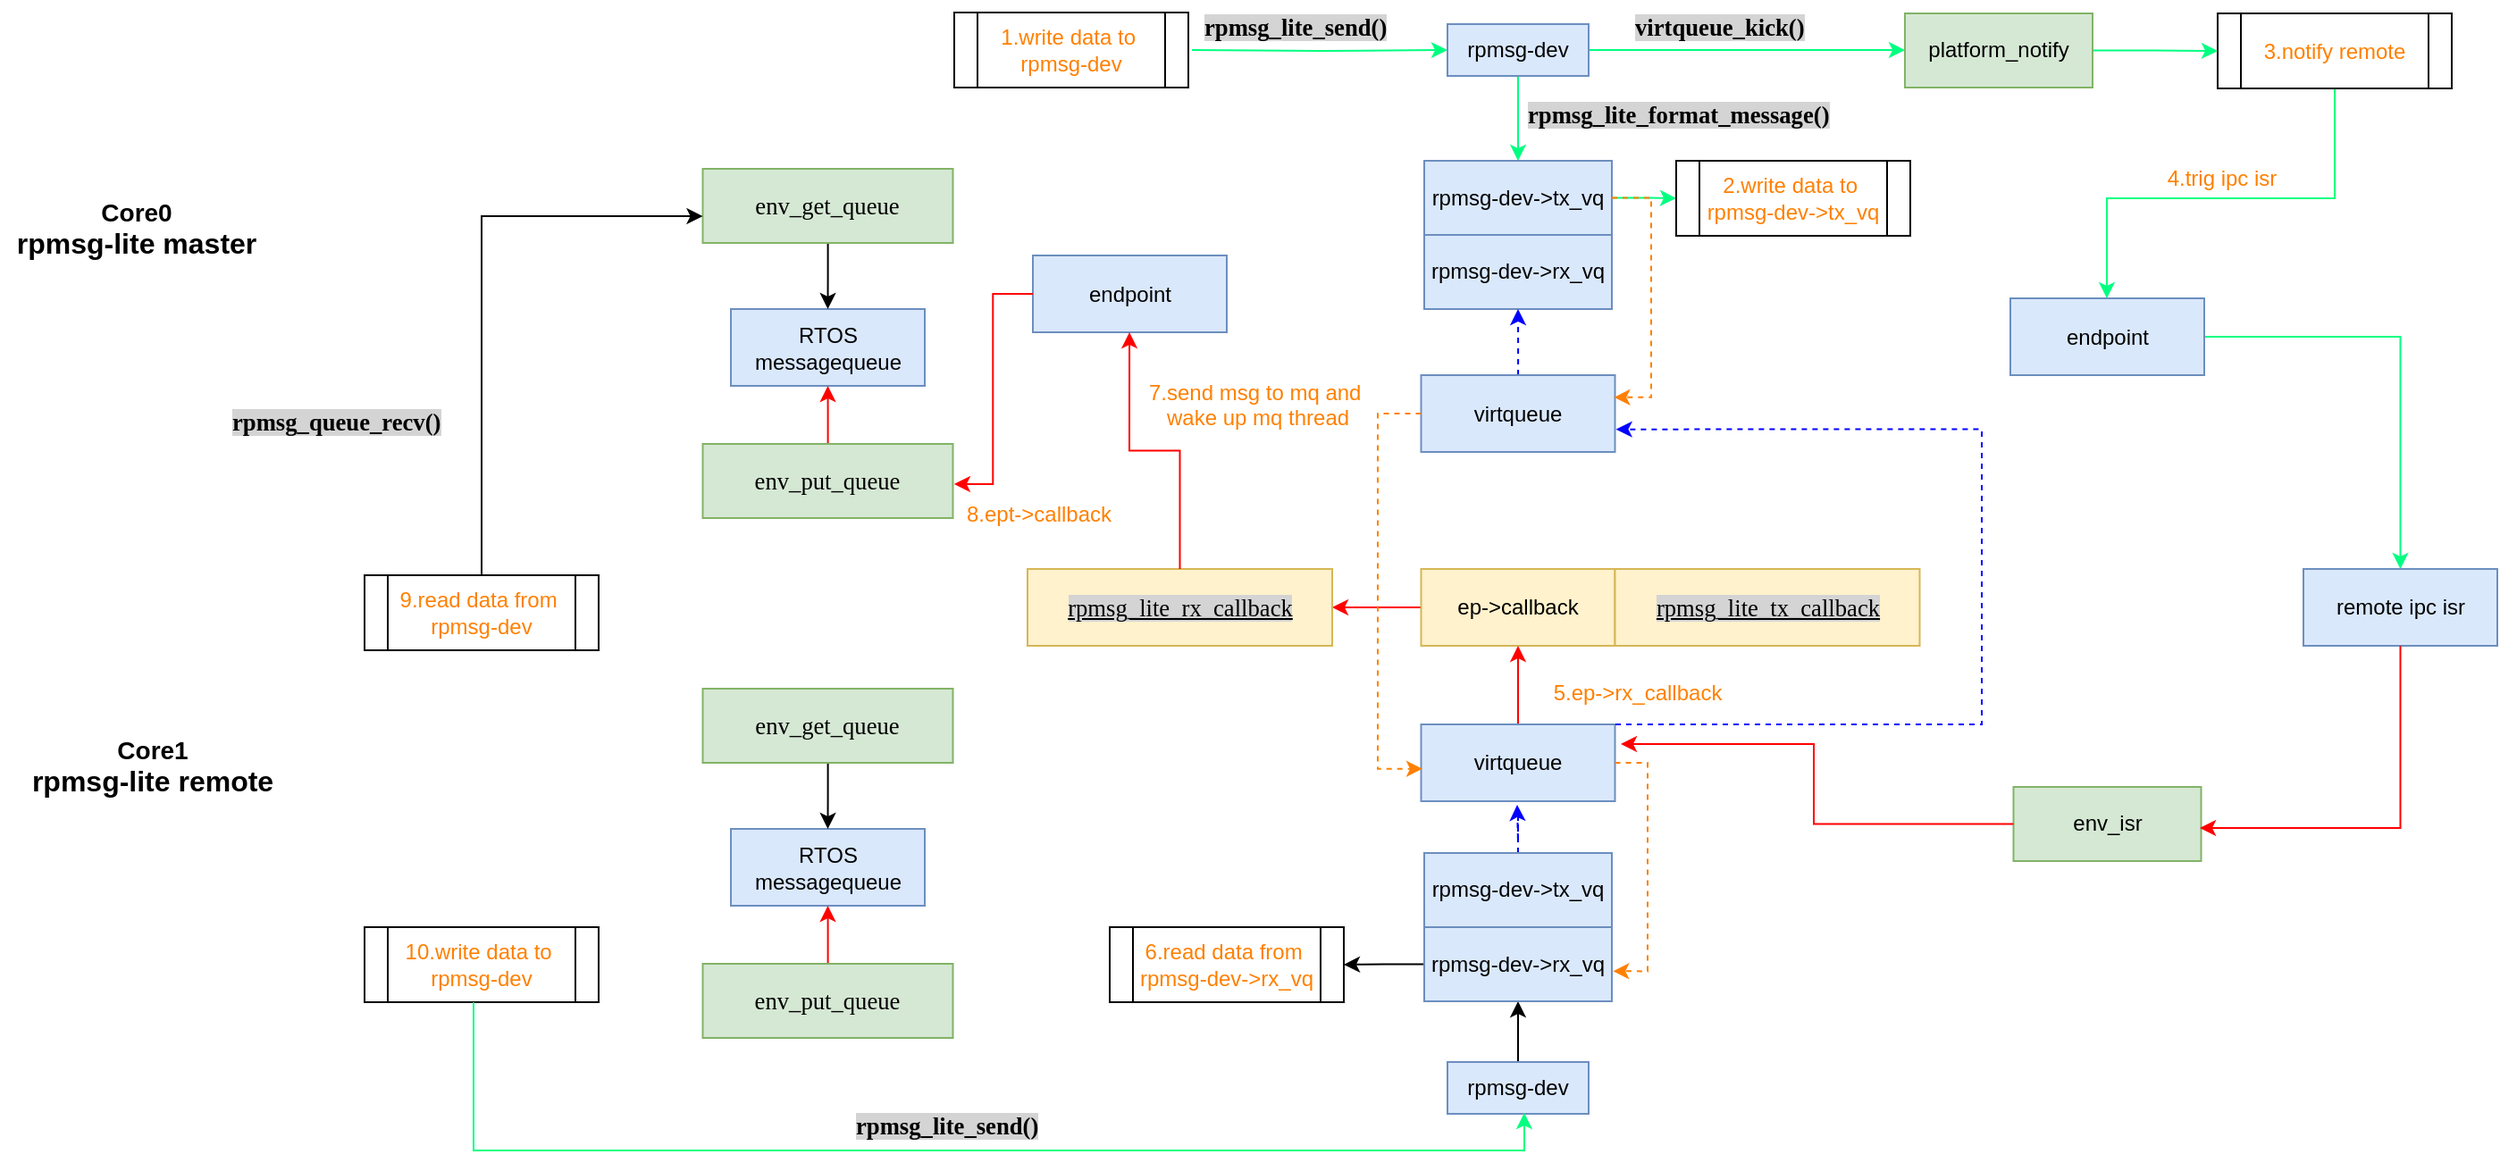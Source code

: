 <mxfile version="27.1.3">
  <diagram name="第 1 页" id="OUOmv2K8jCSlT83V8ajN">
    <mxGraphModel dx="1426" dy="751" grid="0" gridSize="10" guides="1" tooltips="1" connect="0" arrows="1" fold="1" page="1" pageScale="1" pageWidth="3300" pageHeight="4681" background="none" math="0" shadow="0">
      <root>
        <mxCell id="0" />
        <mxCell id="1" parent="0" />
        <mxCell id="ha_QL4AD3pHfb7NoFILa-2" value="&lt;font style=&quot;font-size: 14px;&quot;&gt;&lt;b&gt;Core0&lt;/b&gt;&lt;/font&gt;&lt;div&gt;&lt;font size=&quot;3&quot;&gt;&lt;b&gt;rpmsg-lite master&lt;/b&gt;&lt;/font&gt;&lt;/div&gt;" style="text;html=1;align=center;verticalAlign=middle;resizable=1;points=[];autosize=1;strokeColor=none;fillColor=none;movable=1;rotatable=1;deletable=1;editable=1;locked=0;connectable=1;" parent="1" vertex="1">
          <mxGeometry x="70" y="424.5" width="152" height="48" as="geometry" />
        </mxCell>
        <mxCell id="ha_QL4AD3pHfb7NoFILa-3" value="&lt;font style=&quot;font-size: 14px;&quot;&gt;&lt;b&gt;Core1&lt;/b&gt;&lt;/font&gt;&lt;div&gt;&lt;font size=&quot;3&quot;&gt;&lt;b&gt;rpmsg-lite remote&lt;/b&gt;&lt;/font&gt;&lt;/div&gt;" style="text;html=1;align=center;verticalAlign=middle;resizable=1;points=[];autosize=1;strokeColor=none;fillColor=none;movable=1;rotatable=1;deletable=1;editable=1;locked=0;connectable=1;" parent="1" vertex="1">
          <mxGeometry x="78" y="726" width="153" height="48" as="geometry" />
        </mxCell>
        <mxCell id="ha_QL4AD3pHfb7NoFILa-8" value="" style="edgeStyle=orthogonalEdgeStyle;rounded=0;orthogonalLoop=1;jettySize=auto;html=1;strokeColor=#00FF80;movable=1;resizable=1;rotatable=1;deletable=1;editable=1;locked=0;connectable=1;" parent="1" target="ha_QL4AD3pHfb7NoFILa-7" edge="1">
          <mxGeometry relative="1" as="geometry">
            <mxPoint x="737" y="349" as="sourcePoint" />
          </mxGeometry>
        </mxCell>
        <mxCell id="ha_QL4AD3pHfb7NoFILa-11" value="" style="edgeStyle=orthogonalEdgeStyle;rounded=0;orthogonalLoop=1;jettySize=auto;html=1;strokeColor=#00FF80;movable=1;resizable=1;rotatable=1;deletable=1;editable=1;locked=0;connectable=1;" parent="1" source="ha_QL4AD3pHfb7NoFILa-7" target="ha_QL4AD3pHfb7NoFILa-10" edge="1">
          <mxGeometry relative="1" as="geometry" />
        </mxCell>
        <mxCell id="ha_QL4AD3pHfb7NoFILa-26" style="edgeStyle=orthogonalEdgeStyle;rounded=0;orthogonalLoop=1;jettySize=auto;html=1;strokeColor=#00FF80;movable=1;resizable=1;rotatable=1;deletable=1;editable=1;locked=0;connectable=1;" parent="1" source="ha_QL4AD3pHfb7NoFILa-7" edge="1">
          <mxGeometry relative="1" as="geometry">
            <mxPoint x="1136" y="349" as="targetPoint" />
          </mxGeometry>
        </mxCell>
        <mxCell id="ha_QL4AD3pHfb7NoFILa-7" value="rpmsg-dev" style="whiteSpace=wrap;html=1;fillColor=#dae8fc;strokeColor=#6c8ebf;movable=1;resizable=1;rotatable=1;deletable=1;editable=1;locked=0;connectable=1;" parent="1" vertex="1">
          <mxGeometry x="880" y="334.5" width="79" height="29" as="geometry" />
        </mxCell>
        <mxCell id="ha_QL4AD3pHfb7NoFILa-20" value="" style="edgeStyle=orthogonalEdgeStyle;rounded=0;orthogonalLoop=1;jettySize=auto;html=1;strokeColor=#00FF80;movable=1;resizable=1;rotatable=1;deletable=1;editable=1;locked=0;connectable=1;" parent="1" source="ha_QL4AD3pHfb7NoFILa-10" target="ha_QL4AD3pHfb7NoFILa-19" edge="1">
          <mxGeometry relative="1" as="geometry" />
        </mxCell>
        <mxCell id="ha_QL4AD3pHfb7NoFILa-10" value="rpmsg-dev-&amp;gt;tx_vq" style="whiteSpace=wrap;html=1;fillColor=#dae8fc;strokeColor=#6c8ebf;movable=1;resizable=1;rotatable=1;deletable=1;editable=1;locked=0;connectable=1;" parent="1" vertex="1">
          <mxGeometry x="867" y="411" width="105" height="41.5" as="geometry" />
        </mxCell>
        <mxCell id="ha_QL4AD3pHfb7NoFILa-12" value="&lt;span style=&quot;background-color:#ffffff;padding:0px 0px 0px 2px;&quot;&gt;&lt;span style=&quot;color:#000000;background-color:#ffffff;font-family:&amp;quot;Consolas&amp;quot;;font-size:10pt;white-space:pre;&quot;&gt;&lt;span style=&quot;color:#000000;&quot;&gt;&lt;/span&gt;&lt;span style=&quot;color:#000000;background-color:#d4d4d4;font-weight:bold;&quot;&gt;rpmsg_lite_format_message()&lt;/span&gt;&lt;/span&gt;&lt;/span&gt;" style="text;whiteSpace=wrap;html=1;movable=1;resizable=1;rotatable=1;deletable=1;editable=1;locked=0;connectable=1;" parent="1" vertex="1">
          <mxGeometry x="921.003" y="370.501" width="213" height="38" as="geometry" />
        </mxCell>
        <mxCell id="ha_QL4AD3pHfb7NoFILa-13" value="&lt;span style=&quot;background-color:#ffffff;padding:0px 0px 0px 2px;&quot;&gt;&lt;span style=&quot;color:#000000;background-color:#ffffff;font-family:&amp;quot;Consolas&amp;quot;;font-size:10pt;white-space:pre;&quot;&gt;&lt;span style=&quot;color:#000000;&quot;&gt;&lt;/span&gt;&lt;span style=&quot;color:#000000;background-color:#d4d4d4;font-weight:bold;&quot;&gt;rpmsg_lite_send()&lt;/span&gt;&lt;/span&gt;&lt;/span&gt;" style="text;whiteSpace=wrap;html=1;movable=1;resizable=1;rotatable=1;deletable=1;editable=1;locked=0;connectable=1;" parent="1" vertex="1">
          <mxGeometry x="740.001" y="322.001" width="140" height="38" as="geometry" />
        </mxCell>
        <mxCell id="ha_QL4AD3pHfb7NoFILa-14" value="rpmsg-dev-&amp;gt;rx_vq" style="whiteSpace=wrap;html=1;fillColor=#dae8fc;strokeColor=#6c8ebf;movable=1;resizable=1;rotatable=1;deletable=1;editable=1;locked=0;connectable=1;" parent="1" vertex="1">
          <mxGeometry x="867" y="452.5" width="105" height="41.5" as="geometry" />
        </mxCell>
        <mxCell id="ha_QL4AD3pHfb7NoFILa-19" value="&lt;span style=&quot;text-wrap-mode: nowrap;&quot;&gt;&lt;font color=&quot;#ff8000&quot;&gt;2.write data to&amp;nbsp;&lt;/font&gt;&lt;/span&gt;&lt;div style=&quot;text-wrap-mode: nowrap;&quot;&gt;&lt;font color=&quot;#ff8000&quot;&gt;rpmsg-dev-&amp;gt;tx_vq&lt;/font&gt;&lt;/div&gt;" style="shape=process;whiteSpace=wrap;html=1;backgroundOutline=1;movable=1;resizable=1;rotatable=1;deletable=1;editable=1;locked=0;connectable=1;" parent="1" vertex="1">
          <mxGeometry x="1008" y="411" width="131" height="42" as="geometry" />
        </mxCell>
        <mxCell id="ha_QL4AD3pHfb7NoFILa-21" value="&lt;font color=&quot;#ff8000&quot;&gt;1.write data to&amp;nbsp;&lt;/font&gt;&lt;div&gt;&lt;font color=&quot;#ff8000&quot;&gt;rpmsg-dev&lt;/font&gt;&lt;/div&gt;" style="shape=process;whiteSpace=wrap;html=1;backgroundOutline=1;movable=1;resizable=1;rotatable=1;deletable=1;editable=1;locked=0;connectable=1;" parent="1" vertex="1">
          <mxGeometry x="604" y="328" width="131" height="42" as="geometry" />
        </mxCell>
        <mxCell id="ha_QL4AD3pHfb7NoFILa-22" value="&lt;span style=&quot;background-color:#ffffff;padding:0px 0px 0px 2px;&quot;&gt;&lt;span style=&quot;color:#000000;background-color:#ffffff;font-family:&amp;quot;Consolas&amp;quot;;font-size:10pt;white-space:pre;&quot;&gt;&lt;b&gt;&lt;span style=&quot;color:#000000;&quot;&gt;&lt;/span&gt;&lt;span style=&quot;color:#000000;background-color:#d4d4d4;&quot;&gt;virtqueue_kick()&lt;/span&gt;&lt;/b&gt;&lt;/span&gt;&lt;/span&gt;" style="text;whiteSpace=wrap;html=1;movable=1;resizable=1;rotatable=1;deletable=1;editable=1;locked=0;connectable=1;" parent="1" vertex="1">
          <mxGeometry x="981" y="321.997" width="133" height="38" as="geometry" />
        </mxCell>
        <mxCell id="ha_QL4AD3pHfb7NoFILa-69" value="" style="edgeStyle=orthogonalEdgeStyle;rounded=0;orthogonalLoop=1;jettySize=auto;html=1;dashed=1;strokeColor=#0000FF;movable=1;resizable=1;rotatable=1;deletable=1;editable=1;locked=0;connectable=1;" parent="1" source="ha_QL4AD3pHfb7NoFILa-23" target="ha_QL4AD3pHfb7NoFILa-14" edge="1">
          <mxGeometry relative="1" as="geometry" />
        </mxCell>
        <mxCell id="ha_QL4AD3pHfb7NoFILa-23" value="virtqueue" style="whiteSpace=wrap;html=1;fillColor=#dae8fc;strokeColor=#6c8ebf;movable=1;resizable=1;rotatable=1;deletable=1;editable=1;locked=0;connectable=1;" parent="1" vertex="1">
          <mxGeometry x="865.25" y="531" width="108.5" height="43" as="geometry" />
        </mxCell>
        <mxCell id="ha_QL4AD3pHfb7NoFILa-32" style="edgeStyle=orthogonalEdgeStyle;rounded=0;orthogonalLoop=1;jettySize=auto;html=1;strokeColor=#00FF80;movable=1;resizable=1;rotatable=1;deletable=1;editable=1;locked=0;connectable=1;" parent="1" source="ha_QL4AD3pHfb7NoFILa-27" target="ha_QL4AD3pHfb7NoFILa-31" edge="1">
          <mxGeometry relative="1" as="geometry">
            <Array as="points">
              <mxPoint x="1377" y="432" />
              <mxPoint x="1249" y="432" />
            </Array>
          </mxGeometry>
        </mxCell>
        <mxCell id="ha_QL4AD3pHfb7NoFILa-27" value="&lt;font color=&quot;#ff8000&quot;&gt;&lt;span style=&quot;text-wrap-mode: nowrap;&quot;&gt;3.notify remote&lt;/span&gt;&lt;/font&gt;" style="shape=process;whiteSpace=wrap;html=1;backgroundOutline=1;movable=1;resizable=1;rotatable=1;deletable=1;editable=1;locked=0;connectable=1;" parent="1" vertex="1">
          <mxGeometry x="1311" y="328.5" width="131" height="42" as="geometry" />
        </mxCell>
        <mxCell id="ha_QL4AD3pHfb7NoFILa-29" value="" style="edgeStyle=orthogonalEdgeStyle;rounded=0;orthogonalLoop=1;jettySize=auto;html=1;strokeColor=#00FF80;movable=1;resizable=1;rotatable=1;deletable=1;editable=1;locked=0;connectable=1;" parent="1" source="ha_QL4AD3pHfb7NoFILa-28" target="ha_QL4AD3pHfb7NoFILa-27" edge="1">
          <mxGeometry relative="1" as="geometry" />
        </mxCell>
        <mxCell id="ha_QL4AD3pHfb7NoFILa-28" value="platform_notify" style="whiteSpace=wrap;html=1;fillColor=#d5e8d4;strokeColor=#82b366;movable=1;resizable=1;rotatable=1;deletable=1;editable=1;locked=0;connectable=1;" parent="1" vertex="1">
          <mxGeometry x="1136" y="328.5" width="105" height="41.5" as="geometry" />
        </mxCell>
        <mxCell id="ha_QL4AD3pHfb7NoFILa-50" style="edgeStyle=orthogonalEdgeStyle;rounded=0;orthogonalLoop=1;jettySize=auto;html=1;strokeColor=#00FF80;movable=1;resizable=1;rotatable=1;deletable=1;editable=1;locked=0;connectable=1;" parent="1" source="ha_QL4AD3pHfb7NoFILa-31" target="ha_QL4AD3pHfb7NoFILa-49" edge="1">
          <mxGeometry relative="1" as="geometry" />
        </mxCell>
        <mxCell id="ha_QL4AD3pHfb7NoFILa-31" value="endpoint" style="whiteSpace=wrap;html=1;fillColor=#dae8fc;strokeColor=#6c8ebf;movable=1;resizable=1;rotatable=1;deletable=1;editable=1;locked=0;connectable=1;" parent="1" vertex="1">
          <mxGeometry x="1195" y="488" width="108.5" height="43" as="geometry" />
        </mxCell>
        <mxCell id="ha_QL4AD3pHfb7NoFILa-33" value="&lt;font color=&quot;#ff8000&quot;&gt;4.trig ipc isr&lt;/font&gt;" style="text;html=1;align=center;verticalAlign=middle;resizable=1;points=[];autosize=1;strokeColor=none;fillColor=none;movable=1;rotatable=1;deletable=1;editable=1;locked=0;connectable=1;" parent="1" vertex="1">
          <mxGeometry x="1273" y="407.5" width="79" height="26" as="geometry" />
        </mxCell>
        <mxCell id="ha_QL4AD3pHfb7NoFILa-74" value="" style="edgeStyle=orthogonalEdgeStyle;rounded=0;orthogonalLoop=1;jettySize=auto;html=1;strokeColor=#FF0000;movable=1;resizable=1;rotatable=1;deletable=1;editable=1;locked=0;connectable=1;" parent="1" source="ha_QL4AD3pHfb7NoFILa-34" target="ha_QL4AD3pHfb7NoFILa-57" edge="1">
          <mxGeometry relative="1" as="geometry" />
        </mxCell>
        <mxCell id="ha_QL4AD3pHfb7NoFILa-34" value="ep-&amp;gt;callback" style="whiteSpace=wrap;html=1;fillColor=#fff2cc;strokeColor=#d6b656;movable=1;resizable=1;rotatable=1;deletable=1;editable=1;locked=0;connectable=1;" parent="1" vertex="1">
          <mxGeometry x="865.25" y="639.5" width="108.5" height="43" as="geometry" />
        </mxCell>
        <mxCell id="ha_QL4AD3pHfb7NoFILa-35" value="&lt;span style=&quot;font-family: Consolas; font-size: 13.333px; white-space: pre; background-color: rgb(212, 212, 212); text-decoration-line: underline;&quot;&gt;rpmsg_lite_tx_callback&lt;/span&gt;" style="whiteSpace=wrap;html=1;fillColor=#fff2cc;strokeColor=#d6b656;movable=1;resizable=1;rotatable=1;deletable=1;editable=1;locked=0;connectable=1;" parent="1" vertex="1">
          <mxGeometry x="973.75" y="639.5" width="170.5" height="43" as="geometry" />
        </mxCell>
        <mxCell id="ha_QL4AD3pHfb7NoFILa-44" value="" style="edgeStyle=orthogonalEdgeStyle;rounded=0;orthogonalLoop=1;jettySize=auto;html=1;movable=1;resizable=1;rotatable=1;deletable=1;editable=1;locked=0;connectable=1;" parent="1" source="ha_QL4AD3pHfb7NoFILa-40" target="ha_QL4AD3pHfb7NoFILa-42" edge="1">
          <mxGeometry relative="1" as="geometry" />
        </mxCell>
        <mxCell id="ha_QL4AD3pHfb7NoFILa-40" value="rpmsg-dev" style="whiteSpace=wrap;html=1;fillColor=#dae8fc;strokeColor=#6c8ebf;movable=1;resizable=1;rotatable=1;deletable=1;editable=1;locked=0;connectable=1;" parent="1" vertex="1">
          <mxGeometry x="880" y="915.5" width="79" height="29" as="geometry" />
        </mxCell>
        <mxCell id="ha_QL4AD3pHfb7NoFILa-67" value="" style="edgeStyle=orthogonalEdgeStyle;rounded=0;orthogonalLoop=1;jettySize=auto;html=1;strokeColor=#0000FF;dashed=1;movable=1;resizable=1;rotatable=1;deletable=1;editable=1;locked=0;connectable=1;" parent="1" source="ha_QL4AD3pHfb7NoFILa-41" edge="1">
          <mxGeometry relative="1" as="geometry">
            <mxPoint x="919" y="771.5" as="targetPoint" />
          </mxGeometry>
        </mxCell>
        <mxCell id="ha_QL4AD3pHfb7NoFILa-41" value="rpmsg-dev-&amp;gt;tx_vq" style="whiteSpace=wrap;html=1;fillColor=#dae8fc;strokeColor=#6c8ebf;movable=1;resizable=1;rotatable=1;deletable=1;editable=1;locked=0;connectable=1;" parent="1" vertex="1">
          <mxGeometry x="867" y="798.5" width="105" height="41.5" as="geometry" />
        </mxCell>
        <mxCell id="ha_QL4AD3pHfb7NoFILa-46" value="" style="edgeStyle=orthogonalEdgeStyle;rounded=0;orthogonalLoop=1;jettySize=auto;html=1;movable=1;resizable=1;rotatable=1;deletable=1;editable=1;locked=0;connectable=1;" parent="1" source="ha_QL4AD3pHfb7NoFILa-42" target="ha_QL4AD3pHfb7NoFILa-45" edge="1">
          <mxGeometry relative="1" as="geometry" />
        </mxCell>
        <mxCell id="ha_QL4AD3pHfb7NoFILa-42" value="rpmsg-dev-&amp;gt;rx_vq" style="whiteSpace=wrap;html=1;fillColor=#dae8fc;strokeColor=#6c8ebf;movable=1;resizable=1;rotatable=1;deletable=1;editable=1;locked=0;connectable=1;" parent="1" vertex="1">
          <mxGeometry x="867" y="840" width="105" height="41.5" as="geometry" />
        </mxCell>
        <mxCell id="ha_QL4AD3pHfb7NoFILa-56" value="" style="edgeStyle=orthogonalEdgeStyle;rounded=0;orthogonalLoop=1;jettySize=auto;html=1;strokeColor=#FF0000;movable=1;resizable=1;rotatable=1;deletable=1;editable=1;locked=0;connectable=1;" parent="1" source="ha_QL4AD3pHfb7NoFILa-43" target="ha_QL4AD3pHfb7NoFILa-34" edge="1">
          <mxGeometry relative="1" as="geometry" />
        </mxCell>
        <mxCell id="ha_QL4AD3pHfb7NoFILa-43" value="virtqueue" style="whiteSpace=wrap;html=1;fillColor=#dae8fc;strokeColor=#6c8ebf;movable=1;resizable=1;rotatable=1;deletable=1;editable=1;locked=0;connectable=1;" parent="1" vertex="1">
          <mxGeometry x="865.25" y="726.5" width="108.5" height="43" as="geometry" />
        </mxCell>
        <mxCell id="ha_QL4AD3pHfb7NoFILa-45" value="&lt;span style=&quot;text-wrap-mode: nowrap;&quot;&gt;&lt;font color=&quot;#ff8000&quot;&gt;6.read data from&amp;nbsp;&lt;/font&gt;&lt;/span&gt;&lt;div style=&quot;text-wrap-mode: nowrap;&quot;&gt;&lt;font color=&quot;#ff8000&quot;&gt;rpmsg-dev-&amp;gt;rx_vq&lt;/font&gt;&lt;/div&gt;" style="shape=process;whiteSpace=wrap;html=1;backgroundOutline=1;movable=1;resizable=1;rotatable=1;deletable=1;editable=1;locked=0;connectable=1;" parent="1" vertex="1">
          <mxGeometry x="691" y="840" width="131" height="42" as="geometry" />
        </mxCell>
        <mxCell id="ha_QL4AD3pHfb7NoFILa-49" value="remote ipc isr" style="whiteSpace=wrap;html=1;fillColor=#dae8fc;strokeColor=#6c8ebf;movable=1;resizable=1;rotatable=1;deletable=1;editable=1;locked=0;connectable=1;" parent="1" vertex="1">
          <mxGeometry x="1359" y="639.5" width="108.5" height="43" as="geometry" />
        </mxCell>
        <mxCell id="ha_QL4AD3pHfb7NoFILa-52" value="env_isr" style="whiteSpace=wrap;html=1;fillColor=#d5e8d4;strokeColor=#82b366;movable=1;resizable=1;rotatable=1;deletable=1;editable=1;locked=0;connectable=1;" parent="1" vertex="1">
          <mxGeometry x="1196.75" y="761.5" width="105" height="41.5" as="geometry" />
        </mxCell>
        <mxCell id="ha_QL4AD3pHfb7NoFILa-53" style="edgeStyle=orthogonalEdgeStyle;rounded=0;orthogonalLoop=1;jettySize=auto;html=1;entryX=0.993;entryY=0.554;entryDx=0;entryDy=0;entryPerimeter=0;strokeColor=#FF0000;movable=1;resizable=1;rotatable=1;deletable=1;editable=1;locked=0;connectable=1;" parent="1" source="ha_QL4AD3pHfb7NoFILa-49" target="ha_QL4AD3pHfb7NoFILa-52" edge="1">
          <mxGeometry relative="1" as="geometry">
            <Array as="points">
              <mxPoint x="1413" y="784.5" />
            </Array>
          </mxGeometry>
        </mxCell>
        <mxCell id="ha_QL4AD3pHfb7NoFILa-54" style="edgeStyle=orthogonalEdgeStyle;rounded=0;orthogonalLoop=1;jettySize=auto;html=1;strokeColor=#FF0000;movable=1;resizable=1;rotatable=1;deletable=1;editable=1;locked=0;connectable=1;" parent="1" source="ha_QL4AD3pHfb7NoFILa-52" edge="1">
          <mxGeometry relative="1" as="geometry">
            <mxPoint x="977" y="737.5" as="targetPoint" />
            <Array as="points">
              <mxPoint x="1085" y="782.5" />
              <mxPoint x="1085" y="737.5" />
              <mxPoint x="999" y="737.5" />
            </Array>
          </mxGeometry>
        </mxCell>
        <mxCell id="ha_QL4AD3pHfb7NoFILa-57" value="&lt;span style=&quot;font-family: Consolas; font-size: 13.333px; white-space: pre; background-color: rgb(212, 212, 212); text-decoration-line: underline;&quot;&gt;rpmsg_lite_rx_callback&lt;/span&gt;" style="whiteSpace=wrap;html=1;fillColor=#fff2cc;strokeColor=#d6b656;movable=1;resizable=1;rotatable=1;deletable=1;editable=1;locked=0;connectable=1;" parent="1" vertex="1">
          <mxGeometry x="645" y="639.5" width="170.5" height="43" as="geometry" />
        </mxCell>
        <mxCell id="ha_QL4AD3pHfb7NoFILa-58" value="&lt;font color=&quot;#ff8000&quot;&gt;5.ep-&amp;gt;rx_callback&lt;/font&gt;" style="text;html=1;align=center;verticalAlign=middle;resizable=1;points=[];autosize=1;strokeColor=none;fillColor=none;movable=1;rotatable=1;deletable=1;editable=1;locked=0;connectable=1;" parent="1" vertex="1">
          <mxGeometry x="930" y="695.5" width="112" height="26" as="geometry" />
        </mxCell>
        <mxCell id="ha_QL4AD3pHfb7NoFILa-61" style="edgeStyle=orthogonalEdgeStyle;rounded=0;orthogonalLoop=1;jettySize=auto;html=1;entryX=0.995;entryY=0.289;entryDx=0;entryDy=0;entryPerimeter=0;strokeColor=#FF8000;dashed=1;movable=1;resizable=1;rotatable=1;deletable=1;editable=1;locked=0;connectable=1;" parent="1" source="ha_QL4AD3pHfb7NoFILa-10" target="ha_QL4AD3pHfb7NoFILa-23" edge="1">
          <mxGeometry relative="1" as="geometry">
            <Array as="points">
              <mxPoint x="994" y="431.5" />
              <mxPoint x="994" y="543.5" />
            </Array>
          </mxGeometry>
        </mxCell>
        <mxCell id="ha_QL4AD3pHfb7NoFILa-64" style="edgeStyle=orthogonalEdgeStyle;rounded=0;orthogonalLoop=1;jettySize=auto;html=1;entryX=0.007;entryY=0.578;entryDx=0;entryDy=0;entryPerimeter=0;dashed=1;strokeColor=#FF8000;movable=1;resizable=1;rotatable=1;deletable=1;editable=1;locked=0;connectable=1;" parent="1" source="ha_QL4AD3pHfb7NoFILa-23" target="ha_QL4AD3pHfb7NoFILa-43" edge="1">
          <mxGeometry relative="1" as="geometry">
            <Array as="points">
              <mxPoint x="841" y="552.5" />
              <mxPoint x="841" y="751.5" />
            </Array>
          </mxGeometry>
        </mxCell>
        <mxCell id="ha_QL4AD3pHfb7NoFILa-65" style="edgeStyle=orthogonalEdgeStyle;rounded=0;orthogonalLoop=1;jettySize=auto;html=1;entryX=1.006;entryY=0.594;entryDx=0;entryDy=0;entryPerimeter=0;strokeColor=#FF8000;dashed=1;movable=1;resizable=1;rotatable=1;deletable=1;editable=1;locked=0;connectable=1;" parent="1" source="ha_QL4AD3pHfb7NoFILa-43" target="ha_QL4AD3pHfb7NoFILa-42" edge="1">
          <mxGeometry relative="1" as="geometry">
            <Array as="points">
              <mxPoint x="992" y="748.5" />
              <mxPoint x="992" y="864.5" />
            </Array>
          </mxGeometry>
        </mxCell>
        <mxCell id="ha_QL4AD3pHfb7NoFILa-68" style="edgeStyle=orthogonalEdgeStyle;rounded=0;orthogonalLoop=1;jettySize=auto;html=1;entryX=1.005;entryY=0.705;entryDx=0;entryDy=0;entryPerimeter=0;dashed=1;strokeColor=#0000FF;movable=1;resizable=1;rotatable=1;deletable=1;editable=1;locked=0;connectable=1;" parent="1" target="ha_QL4AD3pHfb7NoFILa-23" edge="1">
          <mxGeometry relative="1" as="geometry">
            <mxPoint x="974" y="726.5" as="sourcePoint" />
            <Array as="points">
              <mxPoint x="1179" y="726.5" />
              <mxPoint x="1179" y="561.5" />
            </Array>
          </mxGeometry>
        </mxCell>
        <mxCell id="ha_QL4AD3pHfb7NoFILa-71" value="RTOS messagequeue" style="whiteSpace=wrap;html=1;fillColor=#dae8fc;strokeColor=#6c8ebf;movable=1;resizable=1;rotatable=1;deletable=1;editable=1;locked=0;connectable=1;" parent="1" vertex="1">
          <mxGeometry x="479" y="494" width="108.5" height="43" as="geometry" />
        </mxCell>
        <mxCell id="ha_QL4AD3pHfb7NoFILa-86" style="edgeStyle=orthogonalEdgeStyle;rounded=0;orthogonalLoop=1;jettySize=auto;html=1;strokeColor=#FF0000;movable=1;resizable=1;rotatable=1;deletable=1;editable=1;locked=0;connectable=1;" parent="1" source="ha_QL4AD3pHfb7NoFILa-80" target="ha_QL4AD3pHfb7NoFILa-71" edge="1">
          <mxGeometry relative="1" as="geometry" />
        </mxCell>
        <mxCell id="ha_QL4AD3pHfb7NoFILa-80" value="&lt;span style=&quot;font-family: Consolas; font-size: 13.333px; text-align: left; white-space: pre;&quot;&gt;env_put_queue&lt;/span&gt;" style="whiteSpace=wrap;html=1;fillColor=#d5e8d4;strokeColor=#82b366;movable=1;resizable=1;rotatable=1;deletable=1;editable=1;locked=0;connectable=1;" parent="1" vertex="1">
          <mxGeometry x="463.25" y="569.5" width="140" height="41.5" as="geometry" />
        </mxCell>
        <mxCell id="ha_QL4AD3pHfb7NoFILa-90" style="edgeStyle=orthogonalEdgeStyle;rounded=0;orthogonalLoop=1;jettySize=auto;html=1;movable=1;resizable=1;rotatable=1;deletable=1;editable=1;locked=0;connectable=1;" parent="1" source="ha_QL4AD3pHfb7NoFILa-82" target="ha_QL4AD3pHfb7NoFILa-71" edge="1">
          <mxGeometry relative="1" as="geometry" />
        </mxCell>
        <mxCell id="ha_QL4AD3pHfb7NoFILa-82" value="&lt;span style=&quot;font-family: Consolas; font-size: 13.333px; text-align: left; white-space: pre;&quot;&gt;env_get_queue&lt;/span&gt;" style="whiteSpace=wrap;html=1;fillColor=#d5e8d4;strokeColor=#82b366;movable=1;resizable=1;rotatable=1;deletable=1;editable=1;locked=0;connectable=1;" parent="1" vertex="1">
          <mxGeometry x="463.25" y="415.5" width="140" height="41.5" as="geometry" />
        </mxCell>
        <mxCell id="ha_QL4AD3pHfb7NoFILa-93" value="RTOS messagequeue" style="whiteSpace=wrap;html=1;fillColor=#dae8fc;strokeColor=#6c8ebf;movable=1;resizable=1;rotatable=1;deletable=1;editable=1;locked=0;connectable=1;" parent="1" vertex="1">
          <mxGeometry x="479" y="785" width="108.5" height="43" as="geometry" />
        </mxCell>
        <mxCell id="ha_QL4AD3pHfb7NoFILa-94" style="edgeStyle=orthogonalEdgeStyle;rounded=0;orthogonalLoop=1;jettySize=auto;html=1;strokeColor=#FF0000;movable=1;resizable=1;rotatable=1;deletable=1;editable=1;locked=0;connectable=1;" parent="1" source="ha_QL4AD3pHfb7NoFILa-95" target="ha_QL4AD3pHfb7NoFILa-93" edge="1">
          <mxGeometry relative="1" as="geometry" />
        </mxCell>
        <mxCell id="ha_QL4AD3pHfb7NoFILa-95" value="&lt;span style=&quot;font-family: Consolas; font-size: 13.333px; text-align: left; white-space: pre;&quot;&gt;env_put_queue&lt;/span&gt;" style="whiteSpace=wrap;html=1;fillColor=#d5e8d4;strokeColor=#82b366;movable=1;resizable=1;rotatable=1;deletable=1;editable=1;locked=0;connectable=1;" parent="1" vertex="1">
          <mxGeometry x="463.25" y="860.5" width="140" height="41.5" as="geometry" />
        </mxCell>
        <mxCell id="ha_QL4AD3pHfb7NoFILa-96" style="edgeStyle=orthogonalEdgeStyle;rounded=0;orthogonalLoop=1;jettySize=auto;html=1;movable=1;resizable=1;rotatable=1;deletable=1;editable=1;locked=0;connectable=1;" parent="1" source="ha_QL4AD3pHfb7NoFILa-97" target="ha_QL4AD3pHfb7NoFILa-93" edge="1">
          <mxGeometry relative="1" as="geometry" />
        </mxCell>
        <mxCell id="ha_QL4AD3pHfb7NoFILa-97" value="&lt;span style=&quot;font-family: Consolas; font-size: 13.333px; text-align: left; white-space: pre;&quot;&gt;env_get_queue&lt;/span&gt;" style="whiteSpace=wrap;html=1;fillColor=#d5e8d4;strokeColor=#82b366;movable=1;resizable=1;rotatable=1;deletable=1;editable=1;locked=0;connectable=1;" parent="1" vertex="1">
          <mxGeometry x="463.25" y="706.5" width="140" height="41.5" as="geometry" />
        </mxCell>
        <mxCell id="ha_QL4AD3pHfb7NoFILa-98" value="&lt;font color=&quot;#ff8000&quot;&gt;9.read data from&amp;nbsp;&lt;/font&gt;&lt;div&gt;&lt;font color=&quot;#ff8000&quot;&gt;rpmsg-dev&lt;/font&gt;&lt;/div&gt;" style="shape=process;whiteSpace=wrap;html=1;backgroundOutline=1;movable=1;resizable=1;rotatable=1;deletable=1;editable=1;locked=0;connectable=1;" parent="1" vertex="1">
          <mxGeometry x="274" y="643" width="131" height="42" as="geometry" />
        </mxCell>
        <mxCell id="ha_QL4AD3pHfb7NoFILa-100" style="edgeStyle=orthogonalEdgeStyle;rounded=0;orthogonalLoop=1;jettySize=auto;html=1;entryX=0;entryY=0.639;entryDx=0;entryDy=0;entryPerimeter=0;movable=1;resizable=1;rotatable=1;deletable=1;editable=1;locked=0;connectable=1;" parent="1" source="ha_QL4AD3pHfb7NoFILa-98" target="ha_QL4AD3pHfb7NoFILa-82" edge="1">
          <mxGeometry relative="1" as="geometry">
            <Array as="points">
              <mxPoint x="340" y="442" />
            </Array>
          </mxGeometry>
        </mxCell>
        <mxCell id="ha_QL4AD3pHfb7NoFILa-103" value="&lt;span style=&quot;background-color:#ffffff;padding:0px 0px 0px 2px;&quot;&gt;&lt;span style=&quot;color:#000000;background-color:#ffffff;font-family:&amp;quot;Consolas&amp;quot;;font-size:10pt;white-space:pre;&quot;&gt;&lt;span style=&quot;color:#000000;&quot;&gt;&lt;/span&gt;&lt;span style=&quot;color:#000000;background-color:#d4d4d4;font-weight:bold;&quot;&gt;rpmsg_queue_recv()&lt;/span&gt;&lt;/span&gt;&lt;/span&gt;" style="text;whiteSpace=wrap;html=1;movable=1;resizable=1;rotatable=1;deletable=1;editable=1;locked=0;connectable=1;" parent="1" vertex="1">
          <mxGeometry x="195.995" y="542.998" width="147" height="38" as="geometry" />
        </mxCell>
        <mxCell id="XctLBKb0MweS2fpiI7mE-1" value="endpoint" style="whiteSpace=wrap;html=1;fillColor=#dae8fc;strokeColor=#6c8ebf;movable=1;resizable=1;rotatable=1;deletable=1;editable=1;locked=0;connectable=1;" vertex="1" parent="1">
          <mxGeometry x="648" y="464" width="108.5" height="43" as="geometry" />
        </mxCell>
        <mxCell id="XctLBKb0MweS2fpiI7mE-5" style="edgeStyle=orthogonalEdgeStyle;rounded=0;orthogonalLoop=1;jettySize=auto;html=1;entryX=0.498;entryY=1;entryDx=0;entryDy=0;entryPerimeter=0;fillColor=#f8cecc;strokeColor=#FF0000;" edge="1" parent="1" source="ha_QL4AD3pHfb7NoFILa-57" target="XctLBKb0MweS2fpiI7mE-1">
          <mxGeometry relative="1" as="geometry" />
        </mxCell>
        <mxCell id="XctLBKb0MweS2fpiI7mE-6" value="&lt;font color=&quot;#ff8000&quot; style=&quot;forced-color-adjust: none; font-family: Helvetica; font-size: 12px; font-style: normal; font-variant-ligatures: normal; font-variant-caps: normal; font-weight: 400; letter-spacing: normal; orphans: 2; text-align: center; text-indent: 0px; text-transform: none; widows: 2; word-spacing: 0px; -webkit-text-stroke-width: 0px; white-space: nowrap; text-decoration-thickness: initial; text-decoration-style: initial; text-decoration-color: initial; color: light-dark(rgb(255, 128, 0), rgb(206, 97, 0)); background-color: light-dark(#ffffff, var(--ge-dark-color, #121212));&quot;&gt;7.send msg to mq and&amp;nbsp;&lt;/font&gt;&lt;div style=&quot;forced-color-adjust: none; color: rgb(0, 0, 0); font-family: Helvetica; font-size: 12px; font-style: normal; font-variant-ligatures: normal; font-variant-caps: normal; font-weight: 400; letter-spacing: normal; orphans: 2; text-align: center; text-indent: 0px; text-transform: none; widows: 2; word-spacing: 0px; -webkit-text-stroke-width: 0px; white-space: nowrap; text-decoration-thickness: initial; text-decoration-style: initial; text-decoration-color: initial;&quot;&gt;&lt;font color=&quot;#ff8000&quot; style=&quot;forced-color-adjust: none; background-color: light-dark(#ffffff, var(--ge-dark-color, #121212));&quot;&gt;wake up mq thread&lt;/font&gt;&lt;/div&gt;" style="text;whiteSpace=wrap;html=1;" vertex="1" parent="1">
          <mxGeometry x="711" y="527" width="150" height="51" as="geometry" />
        </mxCell>
        <mxCell id="XctLBKb0MweS2fpiI7mE-7" style="edgeStyle=orthogonalEdgeStyle;rounded=0;orthogonalLoop=1;jettySize=auto;html=1;entryX=1.005;entryY=0.542;entryDx=0;entryDy=0;entryPerimeter=0;strokeColor=#FF0000;" edge="1" parent="1" source="XctLBKb0MweS2fpiI7mE-1" target="ha_QL4AD3pHfb7NoFILa-80">
          <mxGeometry relative="1" as="geometry" />
        </mxCell>
        <mxCell id="XctLBKb0MweS2fpiI7mE-8" value="&lt;font style=&quot;color: rgb(255, 128, 0);&quot;&gt;8.ept-&amp;gt;callback&lt;/font&gt;" style="text;html=1;align=center;verticalAlign=middle;resizable=0;points=[];autosize=1;strokeColor=none;fillColor=none;" vertex="1" parent="1">
          <mxGeometry x="601" y="596" width="99" height="26" as="geometry" />
        </mxCell>
        <mxCell id="XctLBKb0MweS2fpiI7mE-9" value="&lt;font color=&quot;#ff8000&quot;&gt;10.write data to&amp;nbsp;&lt;/font&gt;&lt;div&gt;&lt;font color=&quot;#ff8000&quot;&gt;rpmsg-dev&lt;/font&gt;&lt;/div&gt;" style="shape=process;whiteSpace=wrap;html=1;backgroundOutline=1;movable=1;resizable=1;rotatable=1;deletable=1;editable=1;locked=0;connectable=1;" vertex="1" parent="1">
          <mxGeometry x="274" y="840" width="131" height="42" as="geometry" />
        </mxCell>
        <mxCell id="XctLBKb0MweS2fpiI7mE-10" style="edgeStyle=orthogonalEdgeStyle;rounded=0;orthogonalLoop=1;jettySize=auto;html=1;entryX=0.544;entryY=0.983;entryDx=0;entryDy=0;entryPerimeter=0;strokeColor=#00FF80;" edge="1" parent="1" source="XctLBKb0MweS2fpiI7mE-9" target="ha_QL4AD3pHfb7NoFILa-40">
          <mxGeometry relative="1" as="geometry">
            <Array as="points">
              <mxPoint x="335" y="965" />
              <mxPoint x="923" y="965" />
            </Array>
          </mxGeometry>
        </mxCell>
        <mxCell id="XctLBKb0MweS2fpiI7mE-12" value="&lt;span style=&quot;background-color:#ffffff;padding:0px 0px 0px 2px;&quot;&gt;&lt;span style=&quot;color:#000000;background-color:#ffffff;font-family:&amp;quot;Consolas&amp;quot;;font-size:10pt;white-space:pre;&quot;&gt;&lt;span style=&quot;color:#000000;&quot;&gt;&lt;/span&gt;&lt;span style=&quot;color:#000000;background-color:#d4d4d4;font-weight:bold;&quot;&gt;rpmsg_lite_send()&lt;/span&gt;&lt;/span&gt;&lt;/span&gt;" style="text;whiteSpace=wrap;html=1;movable=1;resizable=1;rotatable=1;deletable=1;editable=1;locked=0;connectable=1;" vertex="1" parent="1">
          <mxGeometry x="545" y="937" width="140" height="38" as="geometry" />
        </mxCell>
      </root>
    </mxGraphModel>
  </diagram>
</mxfile>
